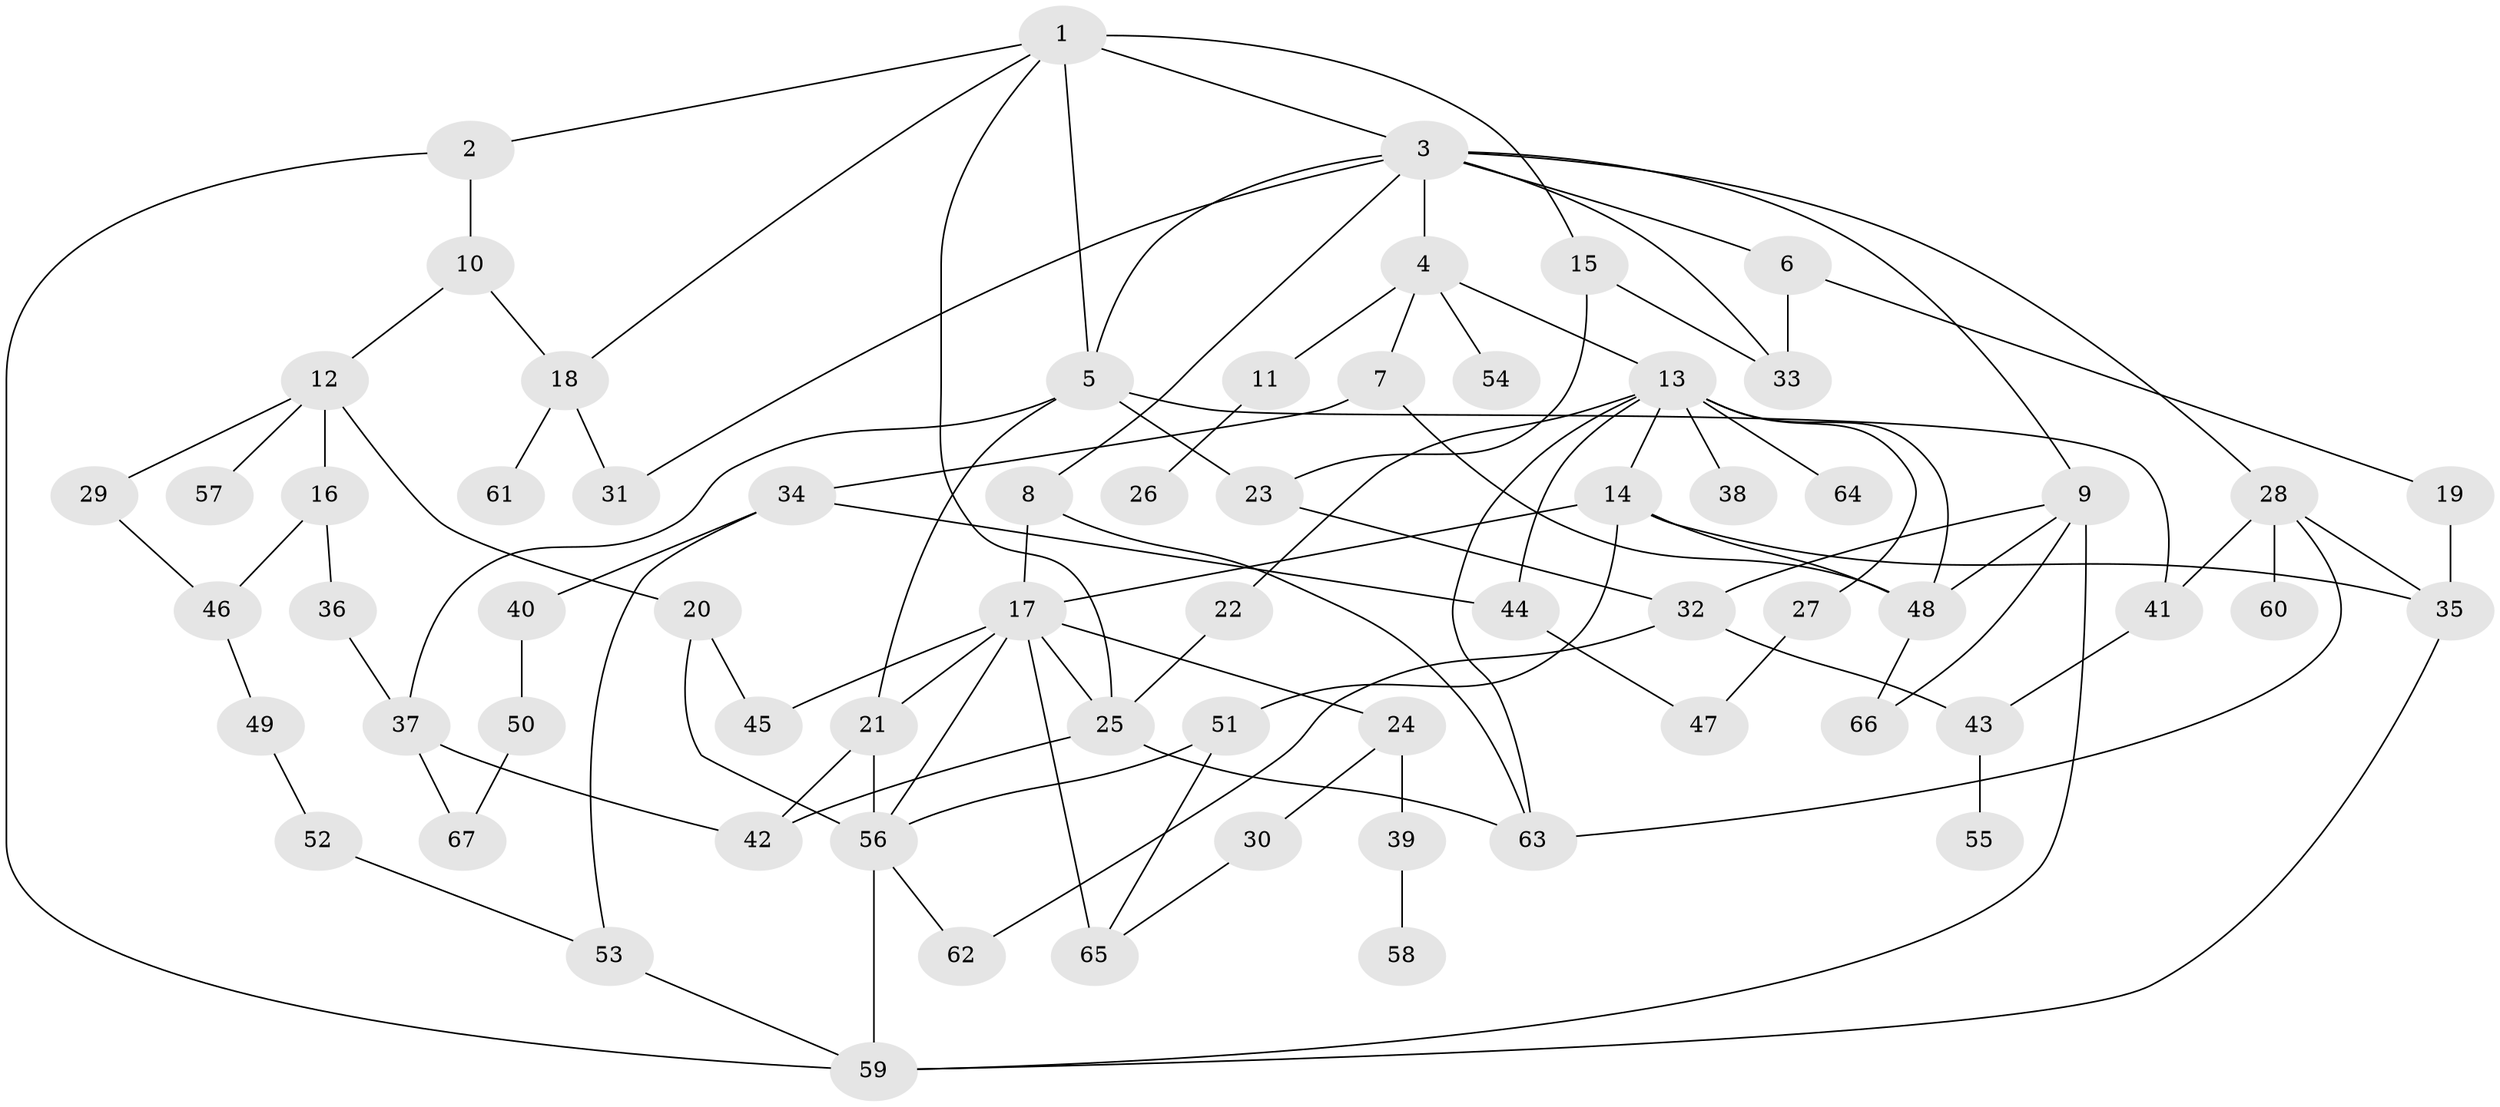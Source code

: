 // original degree distribution, {5: 0.03731343283582089, 3: 0.22388059701492538, 9: 0.014925373134328358, 6: 0.022388059701492536, 7: 0.014925373134328358, 4: 0.13432835820895522, 2: 0.35074626865671643, 1: 0.20149253731343283}
// Generated by graph-tools (version 1.1) at 2025/34/03/09/25 02:34:22]
// undirected, 67 vertices, 107 edges
graph export_dot {
graph [start="1"]
  node [color=gray90,style=filled];
  1;
  2;
  3;
  4;
  5;
  6;
  7;
  8;
  9;
  10;
  11;
  12;
  13;
  14;
  15;
  16;
  17;
  18;
  19;
  20;
  21;
  22;
  23;
  24;
  25;
  26;
  27;
  28;
  29;
  30;
  31;
  32;
  33;
  34;
  35;
  36;
  37;
  38;
  39;
  40;
  41;
  42;
  43;
  44;
  45;
  46;
  47;
  48;
  49;
  50;
  51;
  52;
  53;
  54;
  55;
  56;
  57;
  58;
  59;
  60;
  61;
  62;
  63;
  64;
  65;
  66;
  67;
  1 -- 2 [weight=1.0];
  1 -- 3 [weight=1.0];
  1 -- 5 [weight=2.0];
  1 -- 15 [weight=1.0];
  1 -- 18 [weight=1.0];
  1 -- 25 [weight=1.0];
  2 -- 10 [weight=1.0];
  2 -- 59 [weight=1.0];
  3 -- 4 [weight=1.0];
  3 -- 5 [weight=1.0];
  3 -- 6 [weight=1.0];
  3 -- 8 [weight=1.0];
  3 -- 9 [weight=1.0];
  3 -- 28 [weight=1.0];
  3 -- 31 [weight=1.0];
  3 -- 33 [weight=1.0];
  4 -- 7 [weight=1.0];
  4 -- 11 [weight=1.0];
  4 -- 13 [weight=1.0];
  4 -- 54 [weight=1.0];
  5 -- 21 [weight=1.0];
  5 -- 23 [weight=1.0];
  5 -- 37 [weight=1.0];
  5 -- 41 [weight=1.0];
  6 -- 19 [weight=1.0];
  6 -- 33 [weight=1.0];
  7 -- 34 [weight=1.0];
  7 -- 48 [weight=1.0];
  8 -- 17 [weight=2.0];
  8 -- 63 [weight=1.0];
  9 -- 32 [weight=1.0];
  9 -- 48 [weight=1.0];
  9 -- 59 [weight=1.0];
  9 -- 66 [weight=1.0];
  10 -- 12 [weight=1.0];
  10 -- 18 [weight=1.0];
  11 -- 26 [weight=1.0];
  12 -- 16 [weight=1.0];
  12 -- 20 [weight=1.0];
  12 -- 29 [weight=1.0];
  12 -- 57 [weight=1.0];
  13 -- 14 [weight=1.0];
  13 -- 22 [weight=1.0];
  13 -- 27 [weight=1.0];
  13 -- 38 [weight=1.0];
  13 -- 44 [weight=1.0];
  13 -- 48 [weight=1.0];
  13 -- 63 [weight=1.0];
  13 -- 64 [weight=1.0];
  14 -- 17 [weight=1.0];
  14 -- 35 [weight=1.0];
  14 -- 48 [weight=1.0];
  14 -- 51 [weight=1.0];
  15 -- 23 [weight=1.0];
  15 -- 33 [weight=1.0];
  16 -- 36 [weight=2.0];
  16 -- 46 [weight=1.0];
  17 -- 21 [weight=1.0];
  17 -- 24 [weight=1.0];
  17 -- 25 [weight=1.0];
  17 -- 45 [weight=1.0];
  17 -- 56 [weight=1.0];
  17 -- 65 [weight=2.0];
  18 -- 31 [weight=1.0];
  18 -- 61 [weight=1.0];
  19 -- 35 [weight=3.0];
  20 -- 45 [weight=1.0];
  20 -- 56 [weight=1.0];
  21 -- 42 [weight=1.0];
  21 -- 56 [weight=1.0];
  22 -- 25 [weight=1.0];
  23 -- 32 [weight=1.0];
  24 -- 30 [weight=1.0];
  24 -- 39 [weight=1.0];
  25 -- 42 [weight=1.0];
  25 -- 63 [weight=1.0];
  27 -- 47 [weight=1.0];
  28 -- 35 [weight=1.0];
  28 -- 41 [weight=1.0];
  28 -- 60 [weight=1.0];
  28 -- 63 [weight=1.0];
  29 -- 46 [weight=1.0];
  30 -- 65 [weight=1.0];
  32 -- 43 [weight=1.0];
  32 -- 62 [weight=1.0];
  34 -- 40 [weight=1.0];
  34 -- 44 [weight=1.0];
  34 -- 53 [weight=1.0];
  35 -- 59 [weight=1.0];
  36 -- 37 [weight=1.0];
  37 -- 42 [weight=1.0];
  37 -- 67 [weight=1.0];
  39 -- 58 [weight=1.0];
  40 -- 50 [weight=1.0];
  41 -- 43 [weight=1.0];
  43 -- 55 [weight=1.0];
  44 -- 47 [weight=1.0];
  46 -- 49 [weight=1.0];
  48 -- 66 [weight=1.0];
  49 -- 52 [weight=1.0];
  50 -- 67 [weight=1.0];
  51 -- 56 [weight=1.0];
  51 -- 65 [weight=1.0];
  52 -- 53 [weight=1.0];
  53 -- 59 [weight=1.0];
  56 -- 59 [weight=1.0];
  56 -- 62 [weight=1.0];
}
